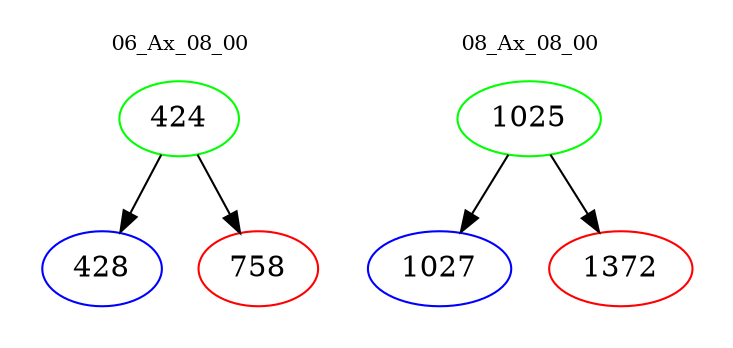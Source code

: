 digraph{
subgraph cluster_0 {
color = white
label = "06_Ax_08_00";
fontsize=10;
T0_424 [label="424", color="green"]
T0_424 -> T0_428 [color="black"]
T0_428 [label="428", color="blue"]
T0_424 -> T0_758 [color="black"]
T0_758 [label="758", color="red"]
}
subgraph cluster_1 {
color = white
label = "08_Ax_08_00";
fontsize=10;
T1_1025 [label="1025", color="green"]
T1_1025 -> T1_1027 [color="black"]
T1_1027 [label="1027", color="blue"]
T1_1025 -> T1_1372 [color="black"]
T1_1372 [label="1372", color="red"]
}
}
